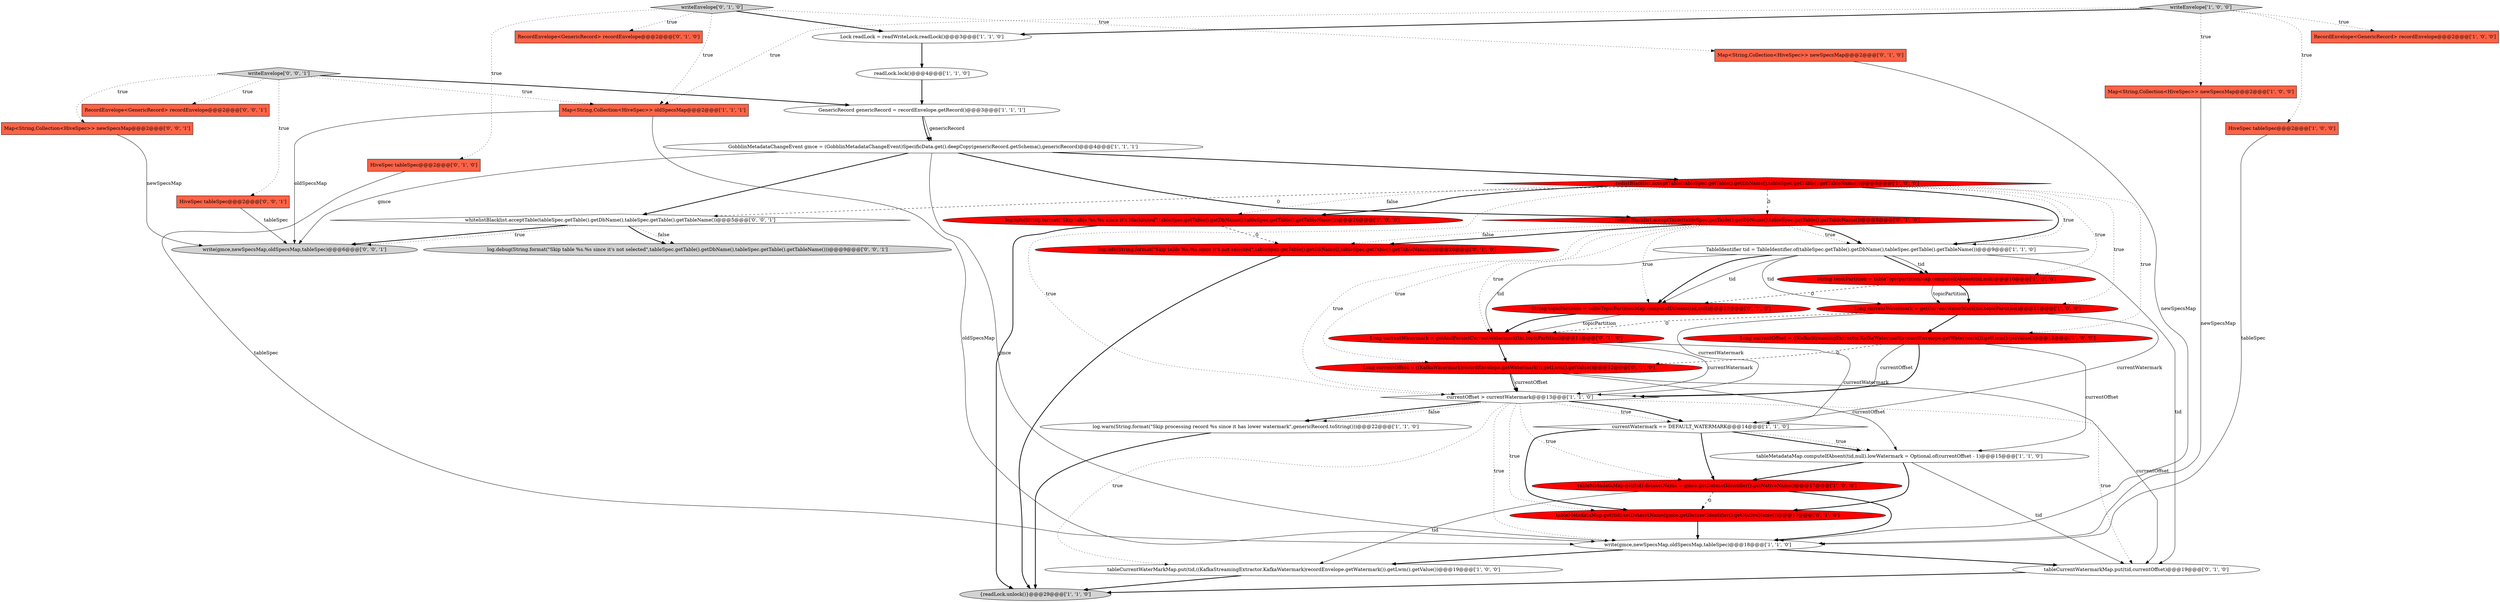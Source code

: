digraph {
23 [style = filled, label = "tableCurrentWatermarkMap.put(tid,currentOffset)@@@19@@@['0', '1', '0']", fillcolor = white, shape = ellipse image = "AAA0AAABBB2BBB"];
4 [style = filled, label = "log.info(String.format(\"Skip table %s.%s since it's blacklisted\",tableSpec.getTable().getDbName(),tableSpec.getTable().getTableName()))@@@26@@@['1', '0', '0']", fillcolor = red, shape = ellipse image = "AAA1AAABBB1BBB"];
37 [style = filled, label = "HiveSpec tableSpec@@@2@@@['0', '0', '1']", fillcolor = tomato, shape = box image = "AAA0AAABBB3BBB"];
39 [style = filled, label = "Map<String,Collection<HiveSpec>> newSpecsMap@@@2@@@['0', '0', '1']", fillcolor = tomato, shape = box image = "AAA0AAABBB3BBB"];
33 [style = filled, label = "writeEnvelope['0', '1', '0']", fillcolor = lightgray, shape = diamond image = "AAA0AAABBB2BBB"];
31 [style = filled, label = "tableMetadataMap.get(tid).setDatasetName(gmce.getDatasetIdentifier().getNativeName())@@@17@@@['0', '1', '0']", fillcolor = red, shape = ellipse image = "AAA1AAABBB2BBB"];
7 [style = filled, label = "readLock.lock()@@@4@@@['1', '1', '0']", fillcolor = white, shape = ellipse image = "AAA0AAABBB1BBB"];
2 [style = filled, label = "Map<String,Collection<HiveSpec>> newSpecsMap@@@2@@@['1', '0', '0']", fillcolor = tomato, shape = box image = "AAA0AAABBB1BBB"];
5 [style = filled, label = "HiveSpec tableSpec@@@2@@@['1', '0', '0']", fillcolor = tomato, shape = box image = "AAA0AAABBB1BBB"];
21 [style = filled, label = "currentOffset > currentWatermark@@@13@@@['1', '1', '0']", fillcolor = white, shape = diamond image = "AAA0AAABBB1BBB"];
40 [style = filled, label = "whitelistBlacklist.acceptTable(tableSpec.getTable().getDbName(),tableSpec.getTable().getTableName())@@@5@@@['0', '0', '1']", fillcolor = white, shape = diamond image = "AAA0AAABBB3BBB"];
3 [style = filled, label = "String topicPartition = tableTopicpartitionMap.computeIfAbsent(tid,null)@@@10@@@['1', '0', '0']", fillcolor = red, shape = ellipse image = "AAA1AAABBB1BBB"];
14 [style = filled, label = "TableIdentifier tid = TableIdentifier.of(tableSpec.getTable().getDbName(),tableSpec.getTable().getTableName())@@@9@@@['1', '1', '0']", fillcolor = white, shape = ellipse image = "AAA0AAABBB1BBB"];
26 [style = filled, label = "Map<String,Collection<HiveSpec>> newSpecsMap@@@2@@@['0', '1', '0']", fillcolor = tomato, shape = box image = "AAA0AAABBB2BBB"];
36 [style = filled, label = "writeEnvelope['0', '0', '1']", fillcolor = lightgray, shape = diamond image = "AAA0AAABBB3BBB"];
29 [style = filled, label = "redlistBlacklist.acceptTable(tableSpec.getTable().getDbName(),tableSpec.getTable().getTableName())@@@8@@@['0', '1', '0']", fillcolor = red, shape = diamond image = "AAA1AAABBB2BBB"];
10 [style = filled, label = "Long currentOffset = ((KafkaStreamingExtractor.KafkaWatermark)recordEnvelope.getWatermark()).getLwm().getValue()@@@12@@@['1', '0', '0']", fillcolor = red, shape = ellipse image = "AAA1AAABBB1BBB"];
34 [style = filled, label = "log.debug(String.format(\"Skip table %s.%s since it's not selected\",tableSpec.getTable().getDbName(),tableSpec.getTable().getTableName()))@@@9@@@['0', '0', '1']", fillcolor = lightgray, shape = ellipse image = "AAA0AAABBB3BBB"];
22 [style = filled, label = "log.warn(String.format(\"Skip processing record %s since it has lower watermark\",genericRecord.toString()))@@@22@@@['1', '1', '0']", fillcolor = white, shape = ellipse image = "AAA0AAABBB1BBB"];
16 [style = filled, label = "write(gmce,newSpecsMap,oldSpecsMap,tableSpec)@@@18@@@['1', '1', '0']", fillcolor = white, shape = ellipse image = "AAA0AAABBB1BBB"];
13 [style = filled, label = "GenericRecord genericRecord = recordEnvelope.getRecord()@@@3@@@['1', '1', '1']", fillcolor = white, shape = ellipse image = "AAA0AAABBB1BBB"];
38 [style = filled, label = "write(gmce,newSpecsMap,oldSpecsMap,tableSpec)@@@6@@@['0', '0', '1']", fillcolor = lightgray, shape = ellipse image = "AAA0AAABBB3BBB"];
32 [style = filled, label = "Long currentOffset = ((KafkaWatermark)recordEnvelope.getWatermark()).getLwm().getValue()@@@12@@@['0', '1', '0']", fillcolor = red, shape = ellipse image = "AAA1AAABBB2BBB"];
0 [style = filled, label = "RecordEnvelope<GenericRecord> recordEnvelope@@@2@@@['1', '0', '0']", fillcolor = tomato, shape = box image = "AAA0AAABBB1BBB"];
28 [style = filled, label = "log.info(String.format(\"Skip table %s.%s since it's not selected\",tableSpec.getTable().getDbName(),tableSpec.getTable().getTableName()))@@@26@@@['0', '1', '0']", fillcolor = red, shape = ellipse image = "AAA1AAABBB2BBB"];
9 [style = filled, label = "redistBlacklist.acceptTable(tableSpec.getTable().getDbName(),tableSpec.getTable().getTableName())@@@8@@@['1', '0', '0']", fillcolor = red, shape = diamond image = "AAA1AAABBB1BBB"];
18 [style = filled, label = "tableCurrentWaterMarkMap.put(tid,((KafkaStreamingExtractor.KafkaWatermark)recordEnvelope.getWatermark()).getLwm().getValue())@@@19@@@['1', '0', '0']", fillcolor = white, shape = ellipse image = "AAA0AAABBB1BBB"];
20 [style = filled, label = "tableMetadataMap.get(tid).datasetName = gmce.getDatasetIdentifier().getNativeName()@@@17@@@['1', '0', '0']", fillcolor = red, shape = ellipse image = "AAA1AAABBB1BBB"];
25 [style = filled, label = "String topicPartition = tableTopicPartitionMap.computeIfAbsent(tid,null)@@@10@@@['0', '1', '0']", fillcolor = red, shape = ellipse image = "AAA1AAABBB2BBB"];
24 [style = filled, label = "Long currentWatermark = getAndPersistCurrentWatermark(tid,topicPartition)@@@11@@@['0', '1', '0']", fillcolor = red, shape = ellipse image = "AAA1AAABBB2BBB"];
35 [style = filled, label = "RecordEnvelope<GenericRecord> recordEnvelope@@@2@@@['0', '0', '1']", fillcolor = tomato, shape = box image = "AAA0AAABBB3BBB"];
11 [style = filled, label = "Map<String,Collection<HiveSpec>> oldSpecsMap@@@2@@@['1', '1', '1']", fillcolor = tomato, shape = box image = "AAA0AAABBB1BBB"];
15 [style = filled, label = "currentWatermark == DEFAULT_WATERMARK@@@14@@@['1', '1', '0']", fillcolor = white, shape = diamond image = "AAA0AAABBB1BBB"];
17 [style = filled, label = "Long currentWatermark = getCurrentWaterMark(tid,topicPartition)@@@11@@@['1', '0', '0']", fillcolor = red, shape = ellipse image = "AAA1AAABBB1BBB"];
19 [style = filled, label = "writeEnvelope['1', '0', '0']", fillcolor = lightgray, shape = diamond image = "AAA0AAABBB1BBB"];
30 [style = filled, label = "RecordEnvelope<GenericRecord> recordEnvelope@@@2@@@['0', '1', '0']", fillcolor = tomato, shape = box image = "AAA0AAABBB2BBB"];
27 [style = filled, label = "HiveSpec tableSpec@@@2@@@['0', '1', '0']", fillcolor = tomato, shape = box image = "AAA0AAABBB2BBB"];
6 [style = filled, label = "tableMetadataMap.computeIfAbsent(tid,null).lowWatermark = Optional.of(currentOffset - 1)@@@15@@@['1', '1', '0']", fillcolor = white, shape = ellipse image = "AAA0AAABBB1BBB"];
8 [style = filled, label = "{readLock.unlock()}@@@29@@@['1', '1', '0']", fillcolor = lightgray, shape = ellipse image = "AAA0AAABBB1BBB"];
12 [style = filled, label = "Lock readLock = readWriteLock.readLock()@@@3@@@['1', '1', '0']", fillcolor = white, shape = ellipse image = "AAA0AAABBB1BBB"];
1 [style = filled, label = "GobblinMetadataChangeEvent gmce = (GobblinMetadataChangeEvent)SpecificData.get().deepCopy(genericRecord.getSchema(),genericRecord)@@@4@@@['1', '1', '1']", fillcolor = white, shape = ellipse image = "AAA0AAABBB1BBB"];
14->3 [style = bold, label=""];
14->25 [style = bold, label=""];
37->38 [style = solid, label="tableSpec"];
39->38 [style = solid, label="newSpecsMap"];
21->15 [style = dotted, label="true"];
17->24 [style = dashed, label="0"];
21->18 [style = dotted, label="true"];
13->1 [style = solid, label="genericRecord"];
21->15 [style = bold, label=""];
24->32 [style = bold, label=""];
40->38 [style = bold, label=""];
11->16 [style = solid, label="oldSpecsMap"];
14->17 [style = solid, label="tid"];
33->26 [style = dotted, label="true"];
12->7 [style = bold, label=""];
13->1 [style = bold, label=""];
9->4 [style = dotted, label="false"];
36->11 [style = dotted, label="true"];
22->8 [style = bold, label=""];
20->16 [style = bold, label=""];
36->39 [style = dotted, label="true"];
10->32 [style = dashed, label="0"];
1->16 [style = solid, label="gmce"];
29->14 [style = dotted, label="true"];
19->11 [style = dotted, label="true"];
15->20 [style = bold, label=""];
21->23 [style = dotted, label="true"];
29->14 [style = bold, label=""];
9->14 [style = bold, label=""];
32->23 [style = solid, label="currentOffset"];
40->34 [style = dotted, label="false"];
4->8 [style = bold, label=""];
33->27 [style = dotted, label="true"];
33->11 [style = dotted, label="true"];
20->18 [style = solid, label="tid"];
21->20 [style = dotted, label="true"];
19->12 [style = bold, label=""];
10->21 [style = solid, label="currentOffset"];
10->21 [style = bold, label=""];
40->34 [style = bold, label=""];
6->23 [style = solid, label="tid"];
23->8 [style = bold, label=""];
9->21 [style = dotted, label="true"];
24->21 [style = solid, label="currentWatermark"];
25->24 [style = bold, label=""];
15->31 [style = bold, label=""];
21->22 [style = bold, label=""];
21->31 [style = dotted, label="true"];
19->0 [style = dotted, label="true"];
29->21 [style = dotted, label="true"];
21->16 [style = dotted, label="true"];
5->16 [style = solid, label="tableSpec"];
9->10 [style = dotted, label="true"];
29->32 [style = dotted, label="true"];
9->3 [style = dotted, label="true"];
14->24 [style = solid, label="tid"];
17->10 [style = bold, label=""];
1->38 [style = solid, label="gmce"];
16->18 [style = bold, label=""];
2->16 [style = solid, label="newSpecsMap"];
17->21 [style = solid, label="currentWatermark"];
20->31 [style = dashed, label="0"];
14->3 [style = solid, label="tid"];
40->38 [style = dotted, label="true"];
16->23 [style = bold, label=""];
24->15 [style = solid, label="currentWatermark"];
33->12 [style = bold, label=""];
3->17 [style = solid, label="topicPartition"];
36->37 [style = dotted, label="true"];
1->9 [style = bold, label=""];
4->28 [style = dashed, label="0"];
17->15 [style = solid, label="currentWatermark"];
6->20 [style = bold, label=""];
36->13 [style = bold, label=""];
28->8 [style = bold, label=""];
19->5 [style = dotted, label="true"];
3->17 [style = bold, label=""];
18->8 [style = bold, label=""];
25->24 [style = solid, label="topicPartition"];
1->29 [style = bold, label=""];
21->22 [style = dotted, label="false"];
29->24 [style = dotted, label="true"];
29->25 [style = dotted, label="true"];
7->13 [style = bold, label=""];
32->21 [style = bold, label=""];
14->25 [style = solid, label="tid"];
32->21 [style = solid, label="currentOffset"];
31->16 [style = bold, label=""];
1->40 [style = bold, label=""];
19->2 [style = dotted, label="true"];
9->4 [style = bold, label=""];
9->17 [style = dotted, label="true"];
15->6 [style = bold, label=""];
11->38 [style = solid, label="oldSpecsMap"];
33->30 [style = dotted, label="true"];
9->14 [style = dotted, label="true"];
29->28 [style = dotted, label="false"];
29->28 [style = bold, label=""];
9->40 [style = dashed, label="0"];
6->31 [style = bold, label=""];
9->29 [style = dashed, label="0"];
26->16 [style = solid, label="newSpecsMap"];
15->6 [style = dotted, label="true"];
27->16 [style = solid, label="tableSpec"];
10->6 [style = solid, label="currentOffset"];
36->35 [style = dotted, label="true"];
32->6 [style = solid, label="currentOffset"];
14->23 [style = solid, label="tid"];
3->25 [style = dashed, label="0"];
}
